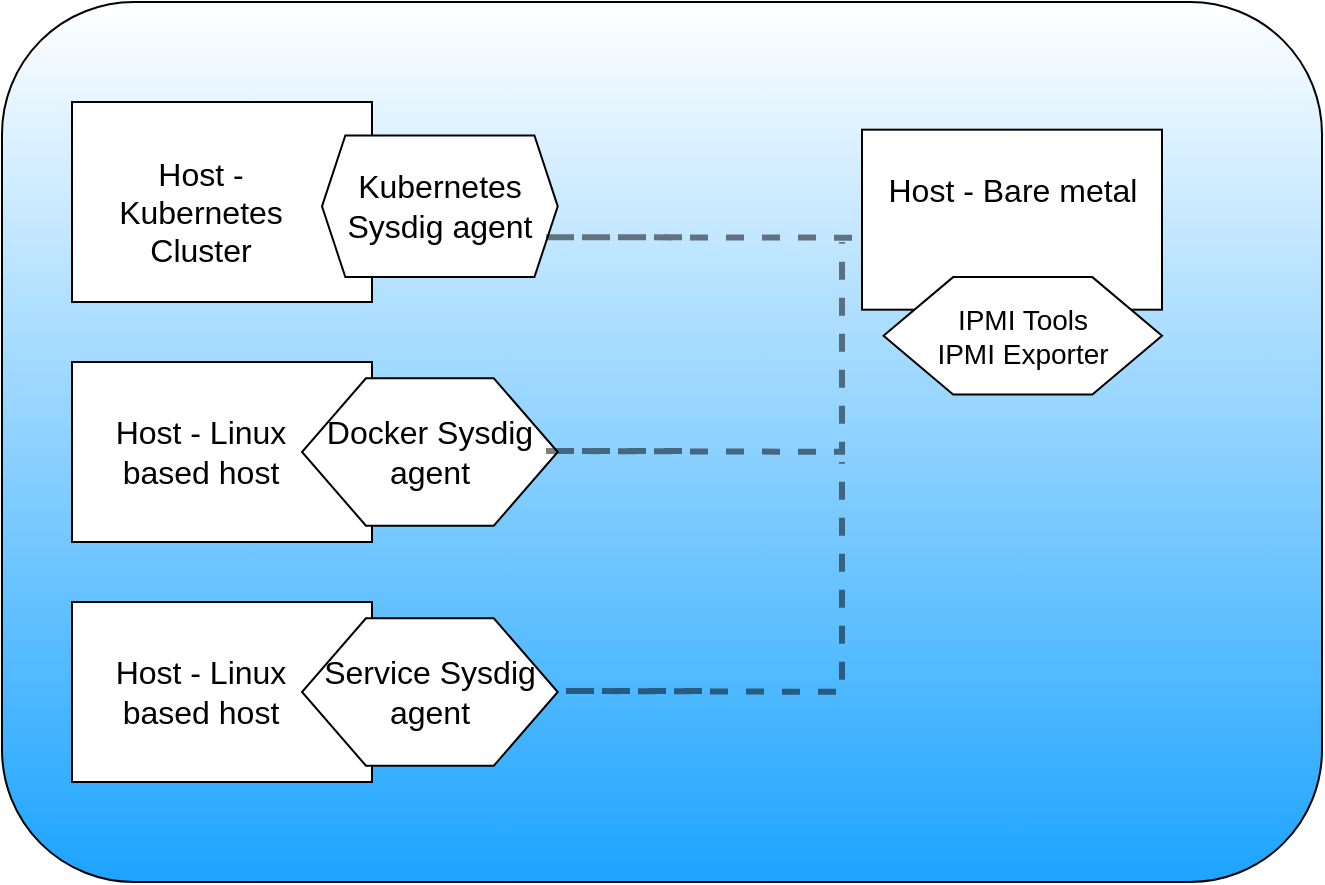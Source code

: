 <mxfile version="13.9.9" type="device"><diagram id="KGjhrkGEUppWPV7_tGg4" name="Page-1"><mxGraphModel dx="1956" dy="783" grid="1" gridSize="10" guides="1" tooltips="1" connect="1" arrows="1" fold="1" page="1" pageScale="1" pageWidth="850" pageHeight="1100" math="0" shadow="0"><root><mxCell id="0"/><mxCell id="1" parent="0"/><mxCell id="K0B28PMVMJUUNXwt2VGf-5" value="" style="rounded=1;whiteSpace=wrap;html=1;fontSize=14;gradientColor=#1CA4FF;" vertex="1" parent="1"><mxGeometry x="-30" y="160" width="660" height="440" as="geometry"/></mxCell><mxCell id="ui4-TvKn_bzTP9bnLdss-71" value="" style="rounded=0;whiteSpace=wrap;html=1;fontSize=16;" parent="1" vertex="1"><mxGeometry x="5" y="210" width="150" height="100" as="geometry"/></mxCell><mxCell id="ui4-TvKn_bzTP9bnLdss-72" value="Host - Kubernetes Cluster" style="text;html=1;strokeColor=none;fillColor=none;align=center;verticalAlign=middle;whiteSpace=wrap;rounded=0;fontSize=16;" parent="1" vertex="1"><mxGeometry x="22.12" y="236.28" width="95" height="57.44" as="geometry"/></mxCell><mxCell id="ui4-TvKn_bzTP9bnLdss-73" value="Kubernetes Sysdig agent" style="shape=hexagon;perimeter=hexagonPerimeter2;whiteSpace=wrap;html=1;fontSize=16;size=0.099;" parent="1" vertex="1"><mxGeometry x="130" y="226.78" width="117.88" height="70.78" as="geometry"/></mxCell><mxCell id="ui4-TvKn_bzTP9bnLdss-114" value="" style="rounded=0;whiteSpace=wrap;html=1;fontSize=16;" parent="1" vertex="1"><mxGeometry x="400" y="223.84" width="150" height="90" as="geometry"/></mxCell><mxCell id="ui4-TvKn_bzTP9bnLdss-115" value="IPMI Tools&lt;br style=&quot;font-size: 14px;&quot;&gt;IPMI Exporter" style="shape=hexagon;perimeter=hexagonPerimeter2;whiteSpace=wrap;html=1;fontSize=14;" parent="1" vertex="1"><mxGeometry x="410.76" y="297.56" width="139.24" height="58.72" as="geometry"/></mxCell><mxCell id="ui4-TvKn_bzTP9bnLdss-116" value="Host - Bare metal" style="text;html=1;strokeColor=none;fillColor=none;align=center;verticalAlign=middle;whiteSpace=wrap;rounded=0;fontSize=16;" parent="1" vertex="1"><mxGeometry x="410.76" y="233.84" width="129.24" height="40" as="geometry"/></mxCell><mxCell id="ui4-TvKn_bzTP9bnLdss-131" value="" style="endArrow=classic;html=1;dashed=1;strokeColor=#000000;strokeWidth=15;fontSize=16;opacity=0;" parent="1" edge="1"><mxGeometry width="50" height="50" relative="1" as="geometry"><mxPoint x="400" y="500" as="sourcePoint"/><mxPoint x="450" y="450" as="targetPoint"/></mxGeometry></mxCell><mxCell id="ui4-TvKn_bzTP9bnLdss-156" value="" style="endArrow=none;dashed=1;html=1;strokeColor=#000000;strokeWidth=15;fontSize=16;opacity=0;" parent="1" edge="1"><mxGeometry width="50" height="50" relative="1" as="geometry"><mxPoint x="400" y="490" as="sourcePoint"/><mxPoint x="450" y="440" as="targetPoint"/></mxGeometry></mxCell><mxCell id="K0B28PMVMJUUNXwt2VGf-1" value="" style="edgeStyle=orthogonalEdgeStyle;rounded=0;comic=0;jumpStyle=none;jumpSize=9;orthogonalLoop=1;jettySize=auto;html=1;dashed=1;endArrow=none;endFill=0;endSize=6;strokeColor=#000000;strokeWidth=3;fontSize=16;opacity=50;" edge="1" parent="1"><mxGeometry relative="1" as="geometry"><mxPoint x="310.0" y="277.58" as="sourcePoint"/><mxPoint x="400" y="277.84" as="targetPoint"/><Array as="points"><mxPoint x="240" y="278"/><mxPoint x="240" y="278"/></Array></mxGeometry></mxCell><mxCell id="K0B28PMVMJUUNXwt2VGf-8" value="" style="rounded=0;whiteSpace=wrap;html=1;fontSize=16;" vertex="1" parent="1"><mxGeometry x="5.0" y="340" width="150" height="90" as="geometry"/></mxCell><mxCell id="K0B28PMVMJUUNXwt2VGf-9" value="Host - Linux based host" style="text;html=1;strokeColor=none;fillColor=none;align=center;verticalAlign=middle;whiteSpace=wrap;rounded=0;fontSize=16;" vertex="1" parent="1"><mxGeometry x="22.12" y="356.28" width="95" height="57.44" as="geometry"/></mxCell><mxCell id="K0B28PMVMJUUNXwt2VGf-10" value="Docker Sysdig agent" style="shape=hexagon;perimeter=hexagonPerimeter2;whiteSpace=wrap;html=1;fontSize=16;" vertex="1" parent="1"><mxGeometry x="120" y="348.14" width="127.88" height="73.72" as="geometry"/></mxCell><mxCell id="K0B28PMVMJUUNXwt2VGf-11" value="" style="edgeStyle=orthogonalEdgeStyle;rounded=0;comic=0;jumpStyle=none;jumpSize=9;orthogonalLoop=1;jettySize=auto;html=1;dashed=1;endArrow=none;endFill=0;endSize=6;strokeColor=#000000;strokeWidth=3;fontSize=16;opacity=50;" edge="1" parent="1"><mxGeometry relative="1" as="geometry"><mxPoint x="310" y="384.5" as="sourcePoint"/><mxPoint x="390" y="280" as="targetPoint"/><Array as="points"><mxPoint x="240" y="384.92"/><mxPoint x="240" y="384.92"/></Array></mxGeometry></mxCell><mxCell id="K0B28PMVMJUUNXwt2VGf-13" value="" style="rounded=0;whiteSpace=wrap;html=1;fontSize=16;" vertex="1" parent="1"><mxGeometry x="5.0" y="460" width="150" height="90" as="geometry"/></mxCell><mxCell id="K0B28PMVMJUUNXwt2VGf-14" value="Host - Linux based host" style="text;html=1;strokeColor=none;fillColor=none;align=center;verticalAlign=middle;whiteSpace=wrap;rounded=0;fontSize=16;" vertex="1" parent="1"><mxGeometry x="22.12" y="476.28" width="95" height="57.44" as="geometry"/></mxCell><mxCell id="K0B28PMVMJUUNXwt2VGf-15" value="Service Sysdig agent" style="shape=hexagon;perimeter=hexagonPerimeter2;whiteSpace=wrap;html=1;fontSize=16;" vertex="1" parent="1"><mxGeometry x="120" y="468.14" width="127.88" height="73.72" as="geometry"/></mxCell><mxCell id="K0B28PMVMJUUNXwt2VGf-16" value="" style="edgeStyle=orthogonalEdgeStyle;rounded=0;comic=0;jumpStyle=none;jumpSize=9;orthogonalLoop=1;jettySize=auto;html=1;dashed=1;endArrow=none;endFill=0;endSize=6;strokeColor=#000000;strokeWidth=3;fontSize=16;opacity=50;" edge="1" parent="1"><mxGeometry relative="1" as="geometry"><mxPoint x="320" y="504.5" as="sourcePoint"/><mxPoint x="390" y="390" as="targetPoint"/><Array as="points"><mxPoint x="250" y="504.92"/><mxPoint x="250" y="504.92"/></Array></mxGeometry></mxCell></root></mxGraphModel></diagram></mxfile>
